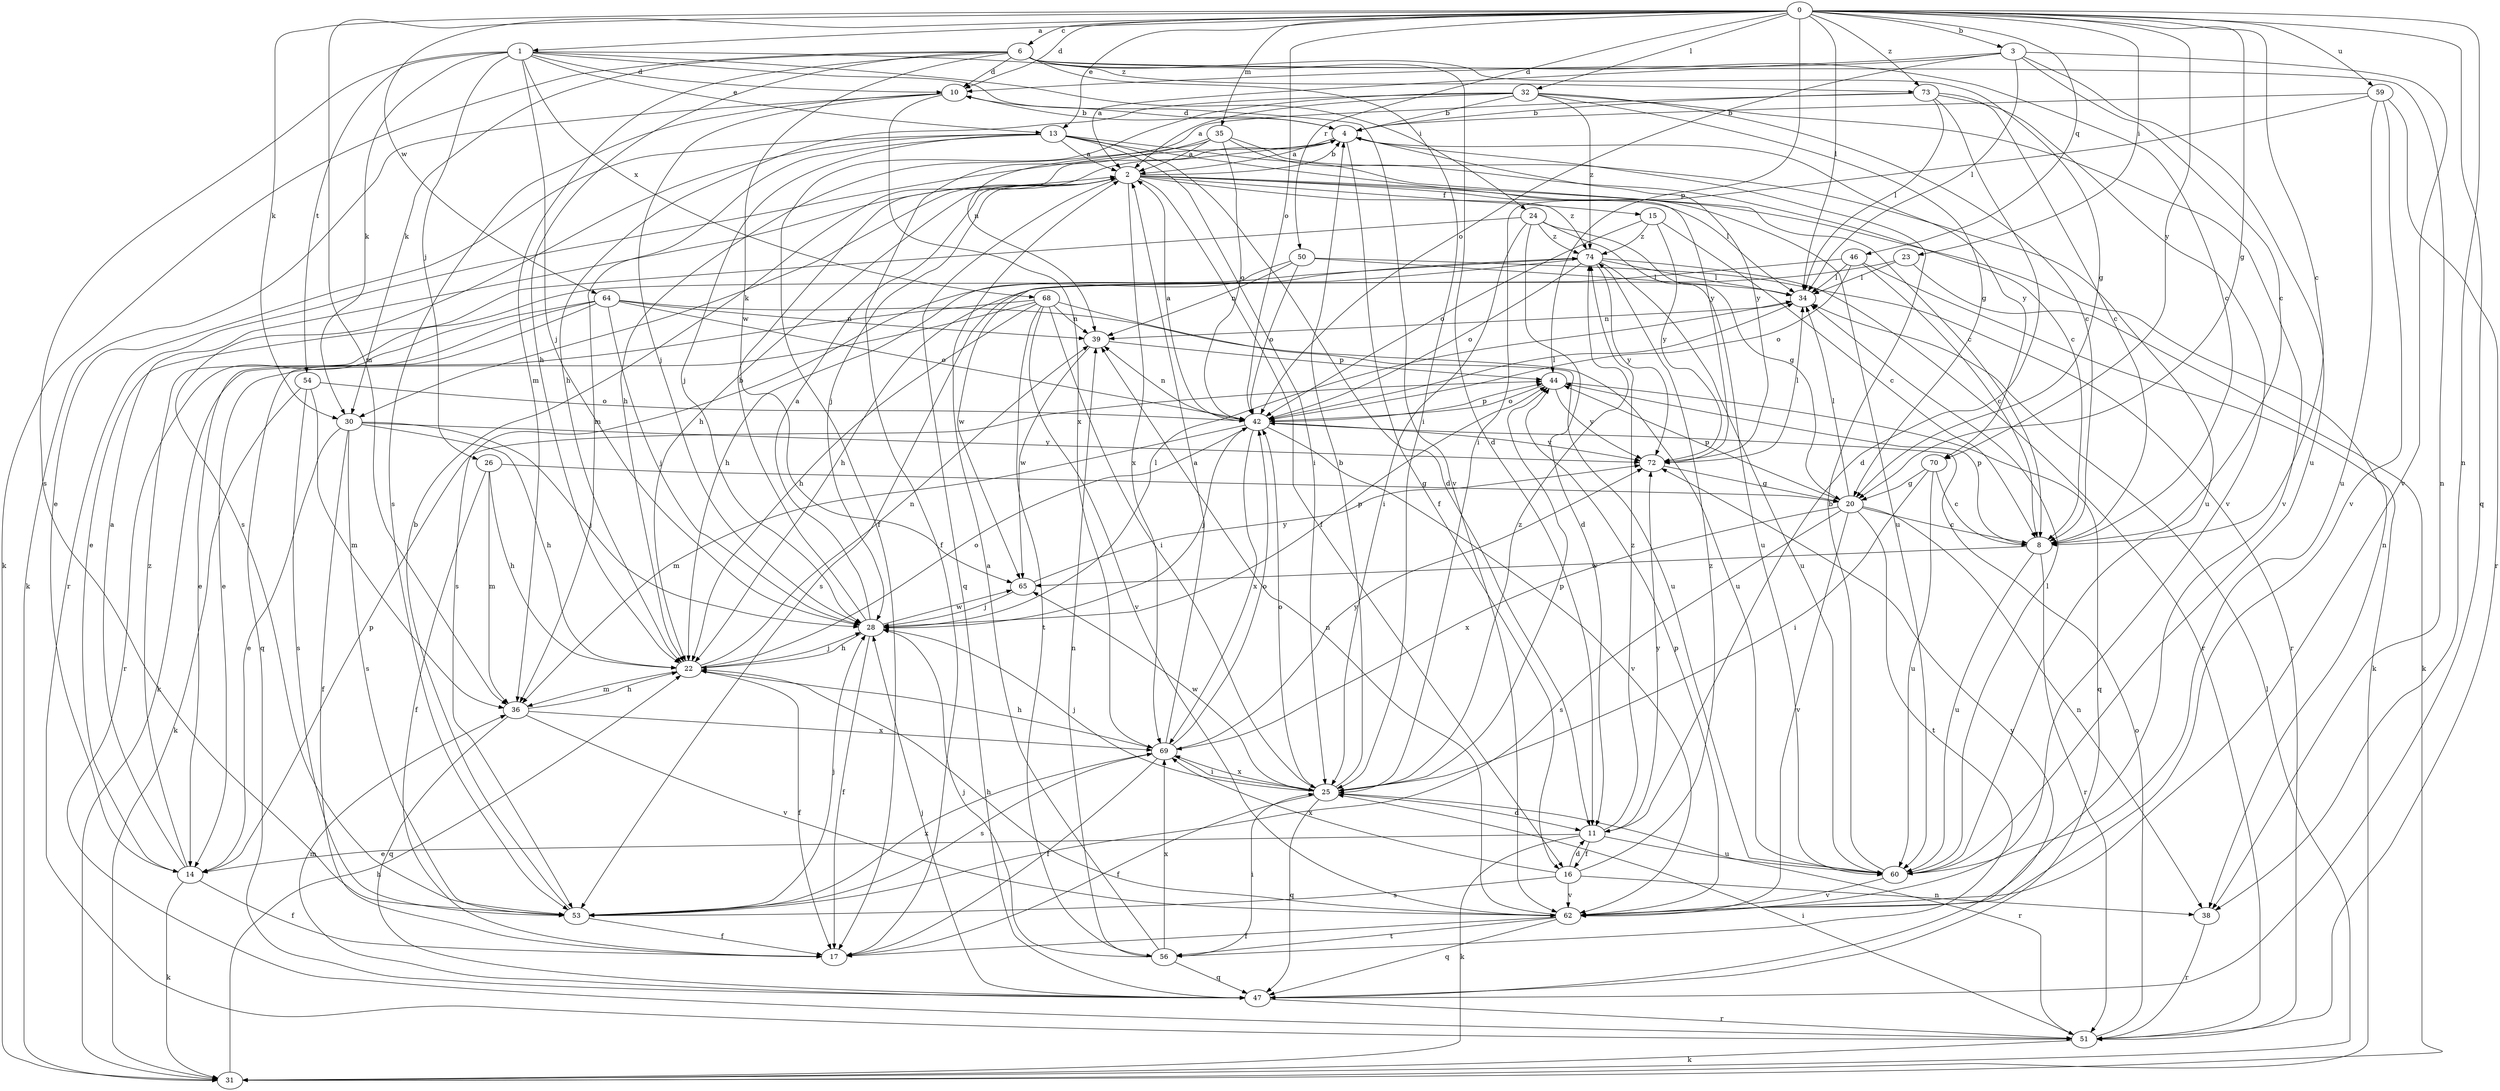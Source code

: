 strict digraph  {
0;
1;
2;
3;
4;
6;
8;
10;
11;
13;
14;
15;
16;
17;
20;
22;
23;
24;
25;
26;
28;
30;
31;
32;
34;
35;
36;
38;
39;
42;
44;
46;
47;
50;
51;
53;
54;
56;
59;
60;
62;
64;
65;
68;
69;
70;
72;
73;
74;
0 -> 1  [label=a];
0 -> 3  [label=b];
0 -> 6  [label=c];
0 -> 8  [label=c];
0 -> 10  [label=d];
0 -> 13  [label=e];
0 -> 20  [label=g];
0 -> 23  [label=i];
0 -> 30  [label=k];
0 -> 32  [label=l];
0 -> 34  [label=l];
0 -> 35  [label=m];
0 -> 36  [label=m];
0 -> 38  [label=n];
0 -> 42  [label=o];
0 -> 44  [label=p];
0 -> 46  [label=q];
0 -> 47  [label=q];
0 -> 50  [label=r];
0 -> 59  [label=u];
0 -> 64  [label=w];
0 -> 70  [label=y];
0 -> 73  [label=z];
1 -> 10  [label=d];
1 -> 13  [label=e];
1 -> 24  [label=i];
1 -> 26  [label=j];
1 -> 28  [label=j];
1 -> 30  [label=k];
1 -> 53  [label=s];
1 -> 54  [label=t];
1 -> 62  [label=v];
1 -> 68  [label=x];
1 -> 73  [label=z];
2 -> 4  [label=b];
2 -> 15  [label=f];
2 -> 16  [label=f];
2 -> 22  [label=h];
2 -> 28  [label=j];
2 -> 30  [label=k];
2 -> 34  [label=l];
2 -> 38  [label=n];
2 -> 47  [label=q];
2 -> 60  [label=u];
2 -> 69  [label=x];
2 -> 74  [label=z];
3 -> 2  [label=a];
3 -> 8  [label=c];
3 -> 10  [label=d];
3 -> 34  [label=l];
3 -> 42  [label=o];
3 -> 60  [label=u];
3 -> 62  [label=v];
4 -> 2  [label=a];
4 -> 10  [label=d];
4 -> 16  [label=f];
4 -> 51  [label=r];
4 -> 70  [label=y];
4 -> 72  [label=y];
6 -> 8  [label=c];
6 -> 10  [label=d];
6 -> 11  [label=d];
6 -> 20  [label=g];
6 -> 22  [label=h];
6 -> 25  [label=i];
6 -> 30  [label=k];
6 -> 31  [label=k];
6 -> 36  [label=m];
6 -> 38  [label=n];
6 -> 65  [label=w];
8 -> 44  [label=p];
8 -> 51  [label=r];
8 -> 60  [label=u];
8 -> 65  [label=w];
10 -> 4  [label=b];
10 -> 28  [label=j];
10 -> 31  [label=k];
10 -> 53  [label=s];
10 -> 69  [label=x];
11 -> 14  [label=e];
11 -> 16  [label=f];
11 -> 31  [label=k];
11 -> 60  [label=u];
11 -> 72  [label=y];
11 -> 74  [label=z];
13 -> 2  [label=a];
13 -> 8  [label=c];
13 -> 11  [label=d];
13 -> 14  [label=e];
13 -> 25  [label=i];
13 -> 28  [label=j];
13 -> 36  [label=m];
13 -> 53  [label=s];
13 -> 72  [label=y];
14 -> 2  [label=a];
14 -> 17  [label=f];
14 -> 31  [label=k];
14 -> 44  [label=p];
14 -> 74  [label=z];
15 -> 8  [label=c];
15 -> 42  [label=o];
15 -> 72  [label=y];
15 -> 74  [label=z];
16 -> 11  [label=d];
16 -> 38  [label=n];
16 -> 53  [label=s];
16 -> 62  [label=v];
16 -> 69  [label=x];
16 -> 74  [label=z];
20 -> 8  [label=c];
20 -> 34  [label=l];
20 -> 38  [label=n];
20 -> 44  [label=p];
20 -> 53  [label=s];
20 -> 56  [label=t];
20 -> 62  [label=v];
20 -> 69  [label=x];
22 -> 17  [label=f];
22 -> 28  [label=j];
22 -> 36  [label=m];
22 -> 39  [label=n];
22 -> 42  [label=o];
23 -> 22  [label=h];
23 -> 31  [label=k];
23 -> 34  [label=l];
24 -> 11  [label=d];
24 -> 14  [label=e];
24 -> 20  [label=g];
24 -> 25  [label=i];
24 -> 60  [label=u];
24 -> 74  [label=z];
25 -> 4  [label=b];
25 -> 11  [label=d];
25 -> 17  [label=f];
25 -> 28  [label=j];
25 -> 42  [label=o];
25 -> 44  [label=p];
25 -> 47  [label=q];
25 -> 51  [label=r];
25 -> 65  [label=w];
25 -> 69  [label=x];
25 -> 74  [label=z];
26 -> 17  [label=f];
26 -> 20  [label=g];
26 -> 22  [label=h];
26 -> 36  [label=m];
28 -> 2  [label=a];
28 -> 4  [label=b];
28 -> 17  [label=f];
28 -> 22  [label=h];
28 -> 34  [label=l];
28 -> 44  [label=p];
28 -> 65  [label=w];
30 -> 14  [label=e];
30 -> 17  [label=f];
30 -> 22  [label=h];
30 -> 28  [label=j];
30 -> 53  [label=s];
30 -> 72  [label=y];
31 -> 22  [label=h];
31 -> 34  [label=l];
32 -> 2  [label=a];
32 -> 4  [label=b];
32 -> 8  [label=c];
32 -> 17  [label=f];
32 -> 20  [label=g];
32 -> 22  [label=h];
32 -> 62  [label=v];
32 -> 74  [label=z];
34 -> 39  [label=n];
35 -> 2  [label=a];
35 -> 8  [label=c];
35 -> 17  [label=f];
35 -> 22  [label=h];
35 -> 42  [label=o];
35 -> 60  [label=u];
36 -> 22  [label=h];
36 -> 47  [label=q];
36 -> 62  [label=v];
36 -> 69  [label=x];
38 -> 51  [label=r];
39 -> 44  [label=p];
39 -> 65  [label=w];
42 -> 2  [label=a];
42 -> 28  [label=j];
42 -> 34  [label=l];
42 -> 36  [label=m];
42 -> 39  [label=n];
42 -> 44  [label=p];
42 -> 62  [label=v];
42 -> 69  [label=x];
42 -> 72  [label=y];
44 -> 42  [label=o];
44 -> 47  [label=q];
44 -> 72  [label=y];
46 -> 8  [label=c];
46 -> 31  [label=k];
46 -> 34  [label=l];
46 -> 42  [label=o];
46 -> 53  [label=s];
47 -> 28  [label=j];
47 -> 36  [label=m];
47 -> 51  [label=r];
47 -> 72  [label=y];
50 -> 22  [label=h];
50 -> 34  [label=l];
50 -> 39  [label=n];
50 -> 42  [label=o];
50 -> 51  [label=r];
51 -> 25  [label=i];
51 -> 31  [label=k];
51 -> 42  [label=o];
53 -> 4  [label=b];
53 -> 17  [label=f];
53 -> 28  [label=j];
53 -> 69  [label=x];
54 -> 31  [label=k];
54 -> 36  [label=m];
54 -> 42  [label=o];
54 -> 53  [label=s];
56 -> 2  [label=a];
56 -> 25  [label=i];
56 -> 28  [label=j];
56 -> 39  [label=n];
56 -> 47  [label=q];
56 -> 69  [label=x];
59 -> 4  [label=b];
59 -> 25  [label=i];
59 -> 51  [label=r];
59 -> 60  [label=u];
59 -> 62  [label=v];
60 -> 4  [label=b];
60 -> 34  [label=l];
60 -> 62  [label=v];
62 -> 17  [label=f];
62 -> 22  [label=h];
62 -> 39  [label=n];
62 -> 44  [label=p];
62 -> 47  [label=q];
62 -> 56  [label=t];
64 -> 14  [label=e];
64 -> 28  [label=j];
64 -> 39  [label=n];
64 -> 42  [label=o];
64 -> 47  [label=q];
64 -> 51  [label=r];
64 -> 60  [label=u];
65 -> 28  [label=j];
65 -> 72  [label=y];
68 -> 14  [label=e];
68 -> 22  [label=h];
68 -> 25  [label=i];
68 -> 31  [label=k];
68 -> 39  [label=n];
68 -> 56  [label=t];
68 -> 60  [label=u];
68 -> 62  [label=v];
69 -> 2  [label=a];
69 -> 17  [label=f];
69 -> 22  [label=h];
69 -> 25  [label=i];
69 -> 42  [label=o];
69 -> 53  [label=s];
69 -> 72  [label=y];
70 -> 8  [label=c];
70 -> 20  [label=g];
70 -> 25  [label=i];
70 -> 60  [label=u];
72 -> 20  [label=g];
72 -> 34  [label=l];
73 -> 4  [label=b];
73 -> 8  [label=c];
73 -> 11  [label=d];
73 -> 34  [label=l];
73 -> 39  [label=n];
73 -> 62  [label=v];
74 -> 34  [label=l];
74 -> 42  [label=o];
74 -> 51  [label=r];
74 -> 53  [label=s];
74 -> 60  [label=u];
74 -> 65  [label=w];
74 -> 72  [label=y];
}
